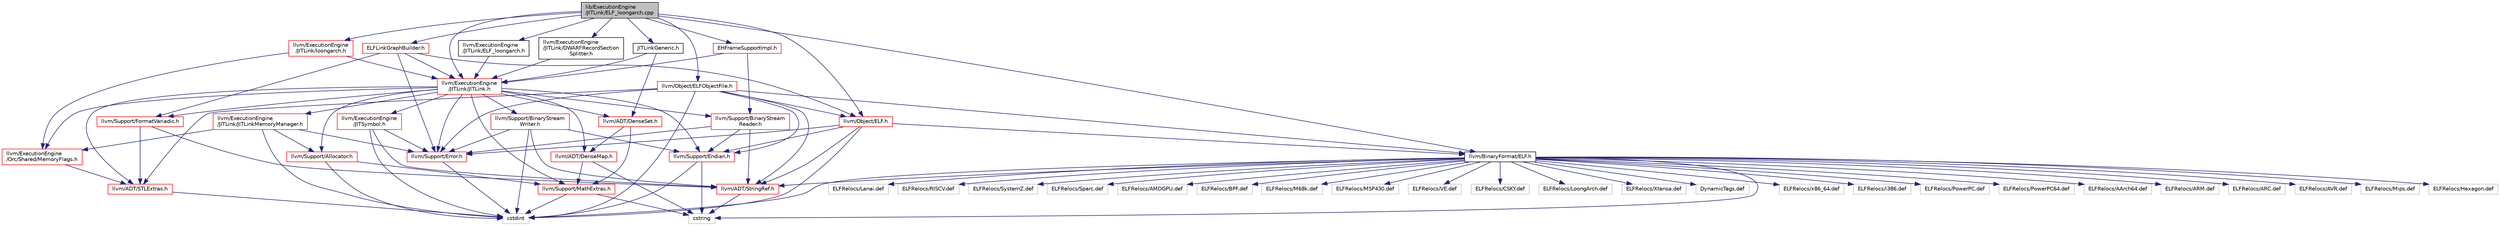 digraph "lib/ExecutionEngine/JITLink/ELF_loongarch.cpp"
{
 // LATEX_PDF_SIZE
  bgcolor="transparent";
  edge [fontname="Helvetica",fontsize="10",labelfontname="Helvetica",labelfontsize="10"];
  node [fontname="Helvetica",fontsize="10",shape=record];
  Node1 [label="lib/ExecutionEngine\l/JITLink/ELF_loongarch.cpp",height=0.2,width=0.4,color="black", fillcolor="grey75", style="filled", fontcolor="black",tooltip=" "];
  Node1 -> Node2 [color="midnightblue",fontsize="10",style="solid",fontname="Helvetica"];
  Node2 [label="llvm/ExecutionEngine\l/JITLink/ELF_loongarch.h",height=0.2,width=0.4,color="black",URL="$ELF__loongarch_8h.html",tooltip=" "];
  Node2 -> Node3 [color="midnightblue",fontsize="10",style="solid",fontname="Helvetica"];
  Node3 [label="llvm/ExecutionEngine\l/JITLink/JITLink.h",height=0.2,width=0.4,color="red",URL="$JITLink_8h.html",tooltip=" "];
  Node3 -> Node4 [color="midnightblue",fontsize="10",style="solid",fontname="Helvetica"];
  Node4 [label="llvm/ADT/DenseMap.h",height=0.2,width=0.4,color="red",URL="$DenseMap_8h.html",tooltip=" "];
  Node4 -> Node19 [color="midnightblue",fontsize="10",style="solid",fontname="Helvetica"];
  Node19 [label="llvm/Support/MathExtras.h",height=0.2,width=0.4,color="red",URL="$MathExtras_8h.html",tooltip=" "];
  Node19 -> Node8 [color="midnightblue",fontsize="10",style="solid",fontname="Helvetica"];
  Node8 [label="cstdint",height=0.2,width=0.4,color="grey75",tooltip=" "];
  Node19 -> Node22 [color="midnightblue",fontsize="10",style="solid",fontname="Helvetica"];
  Node22 [label="cstring",height=0.2,width=0.4,color="grey75",tooltip=" "];
  Node4 -> Node22 [color="midnightblue",fontsize="10",style="solid",fontname="Helvetica"];
  Node3 -> Node39 [color="midnightblue",fontsize="10",style="solid",fontname="Helvetica"];
  Node39 [label="llvm/ADT/DenseSet.h",height=0.2,width=0.4,color="red",URL="$DenseSet_8h.html",tooltip=" "];
  Node39 -> Node4 [color="midnightblue",fontsize="10",style="solid",fontname="Helvetica"];
  Node39 -> Node19 [color="midnightblue",fontsize="10",style="solid",fontname="Helvetica"];
  Node3 -> Node40 [color="midnightblue",fontsize="10",style="solid",fontname="Helvetica"];
  Node40 [label="llvm/ADT/STLExtras.h",height=0.2,width=0.4,color="red",URL="$STLExtras_8h.html",tooltip=" "];
  Node40 -> Node8 [color="midnightblue",fontsize="10",style="solid",fontname="Helvetica"];
  Node3 -> Node53 [color="midnightblue",fontsize="10",style="solid",fontname="Helvetica"];
  Node53 [label="llvm/ExecutionEngine\l/JITLink/JITLinkMemoryManager.h",height=0.2,width=0.4,color="red",URL="$JITLinkMemoryManager_8h.html",tooltip=" "];
  Node53 -> Node93 [color="midnightblue",fontsize="10",style="solid",fontname="Helvetica"];
  Node93 [label="llvm/ExecutionEngine\l/Orc/Shared/MemoryFlags.h",height=0.2,width=0.4,color="red",URL="$MemoryFlags_8h.html",tooltip=" "];
  Node93 -> Node40 [color="midnightblue",fontsize="10",style="solid",fontname="Helvetica"];
  Node53 -> Node95 [color="midnightblue",fontsize="10",style="solid",fontname="Helvetica"];
  Node95 [label="llvm/Support/Allocator.h",height=0.2,width=0.4,color="red",URL="$Allocator_8h.html",tooltip=" "];
  Node95 -> Node19 [color="midnightblue",fontsize="10",style="solid",fontname="Helvetica"];
  Node95 -> Node8 [color="midnightblue",fontsize="10",style="solid",fontname="Helvetica"];
  Node53 -> Node68 [color="midnightblue",fontsize="10",style="solid",fontname="Helvetica"];
  Node68 [label="llvm/Support/Error.h",height=0.2,width=0.4,color="red",URL="$Support_2Error_8h.html",tooltip=" "];
  Node68 -> Node8 [color="midnightblue",fontsize="10",style="solid",fontname="Helvetica"];
  Node53 -> Node8 [color="midnightblue",fontsize="10",style="solid",fontname="Helvetica"];
  Node3 -> Node109 [color="midnightblue",fontsize="10",style="solid",fontname="Helvetica"];
  Node109 [label="llvm/ExecutionEngine\l/JITSymbol.h",height=0.2,width=0.4,color="red",URL="$JITSymbol_8h.html",tooltip=" "];
  Node109 -> Node8 [color="midnightblue",fontsize="10",style="solid",fontname="Helvetica"];
  Node109 -> Node65 [color="midnightblue",fontsize="10",style="solid",fontname="Helvetica"];
  Node65 [label="llvm/ADT/StringRef.h",height=0.2,width=0.4,color="red",URL="$StringRef_8h.html",tooltip=" "];
  Node65 -> Node22 [color="midnightblue",fontsize="10",style="solid",fontname="Helvetica"];
  Node109 -> Node68 [color="midnightblue",fontsize="10",style="solid",fontname="Helvetica"];
  Node3 -> Node93 [color="midnightblue",fontsize="10",style="solid",fontname="Helvetica"];
  Node3 -> Node95 [color="midnightblue",fontsize="10",style="solid",fontname="Helvetica"];
  Node3 -> Node112 [color="midnightblue",fontsize="10",style="solid",fontname="Helvetica"];
  Node112 [label="llvm/Support/BinaryStream\lReader.h",height=0.2,width=0.4,color="red",URL="$BinaryStreamReader_8h.html",tooltip=" "];
  Node112 -> Node65 [color="midnightblue",fontsize="10",style="solid",fontname="Helvetica"];
  Node112 -> Node117 [color="midnightblue",fontsize="10",style="solid",fontname="Helvetica"];
  Node117 [label="llvm/Support/Endian.h",height=0.2,width=0.4,color="red",URL="$Endian_8h.html",tooltip=" "];
  Node117 -> Node8 [color="midnightblue",fontsize="10",style="solid",fontname="Helvetica"];
  Node117 -> Node22 [color="midnightblue",fontsize="10",style="solid",fontname="Helvetica"];
  Node112 -> Node68 [color="midnightblue",fontsize="10",style="solid",fontname="Helvetica"];
  Node3 -> Node119 [color="midnightblue",fontsize="10",style="solid",fontname="Helvetica"];
  Node119 [label="llvm/Support/BinaryStream\lWriter.h",height=0.2,width=0.4,color="red",URL="$BinaryStreamWriter_8h.html",tooltip=" "];
  Node119 -> Node65 [color="midnightblue",fontsize="10",style="solid",fontname="Helvetica"];
  Node119 -> Node117 [color="midnightblue",fontsize="10",style="solid",fontname="Helvetica"];
  Node119 -> Node68 [color="midnightblue",fontsize="10",style="solid",fontname="Helvetica"];
  Node119 -> Node8 [color="midnightblue",fontsize="10",style="solid",fontname="Helvetica"];
  Node3 -> Node117 [color="midnightblue",fontsize="10",style="solid",fontname="Helvetica"];
  Node3 -> Node68 [color="midnightblue",fontsize="10",style="solid",fontname="Helvetica"];
  Node3 -> Node85 [color="midnightblue",fontsize="10",style="solid",fontname="Helvetica"];
  Node85 [label="llvm/Support/FormatVariadic.h",height=0.2,width=0.4,color="red",URL="$FormatVariadic_8h.html",tooltip=" "];
  Node85 -> Node40 [color="midnightblue",fontsize="10",style="solid",fontname="Helvetica"];
  Node85 -> Node65 [color="midnightblue",fontsize="10",style="solid",fontname="Helvetica"];
  Node3 -> Node19 [color="midnightblue",fontsize="10",style="solid",fontname="Helvetica"];
  Node1 -> Node126 [color="midnightblue",fontsize="10",style="solid",fontname="Helvetica"];
  Node126 [label="llvm/BinaryFormat/ELF.h",height=0.2,width=0.4,color="black",URL="$BinaryFormat_2ELF_8h.html",tooltip=" "];
  Node126 -> Node65 [color="midnightblue",fontsize="10",style="solid",fontname="Helvetica"];
  Node126 -> Node8 [color="midnightblue",fontsize="10",style="solid",fontname="Helvetica"];
  Node126 -> Node22 [color="midnightblue",fontsize="10",style="solid",fontname="Helvetica"];
  Node126 -> Node127 [color="midnightblue",fontsize="10",style="solid",fontname="Helvetica"];
  Node127 [label="ELFRelocs/x86_64.def",height=0.2,width=0.4,color="grey75",tooltip=" "];
  Node126 -> Node128 [color="midnightblue",fontsize="10",style="solid",fontname="Helvetica"];
  Node128 [label="ELFRelocs/i386.def",height=0.2,width=0.4,color="grey75",tooltip=" "];
  Node126 -> Node129 [color="midnightblue",fontsize="10",style="solid",fontname="Helvetica"];
  Node129 [label="ELFRelocs/PowerPC.def",height=0.2,width=0.4,color="grey75",tooltip=" "];
  Node126 -> Node130 [color="midnightblue",fontsize="10",style="solid",fontname="Helvetica"];
  Node130 [label="ELFRelocs/PowerPC64.def",height=0.2,width=0.4,color="grey75",tooltip=" "];
  Node126 -> Node131 [color="midnightblue",fontsize="10",style="solid",fontname="Helvetica"];
  Node131 [label="ELFRelocs/AArch64.def",height=0.2,width=0.4,color="grey75",tooltip=" "];
  Node126 -> Node132 [color="midnightblue",fontsize="10",style="solid",fontname="Helvetica"];
  Node132 [label="ELFRelocs/ARM.def",height=0.2,width=0.4,color="grey75",tooltip=" "];
  Node126 -> Node133 [color="midnightblue",fontsize="10",style="solid",fontname="Helvetica"];
  Node133 [label="ELFRelocs/ARC.def",height=0.2,width=0.4,color="grey75",tooltip=" "];
  Node126 -> Node134 [color="midnightblue",fontsize="10",style="solid",fontname="Helvetica"];
  Node134 [label="ELFRelocs/AVR.def",height=0.2,width=0.4,color="grey75",tooltip=" "];
  Node126 -> Node135 [color="midnightblue",fontsize="10",style="solid",fontname="Helvetica"];
  Node135 [label="ELFRelocs/Mips.def",height=0.2,width=0.4,color="grey75",tooltip=" "];
  Node126 -> Node136 [color="midnightblue",fontsize="10",style="solid",fontname="Helvetica"];
  Node136 [label="ELFRelocs/Hexagon.def",height=0.2,width=0.4,color="grey75",tooltip=" "];
  Node126 -> Node137 [color="midnightblue",fontsize="10",style="solid",fontname="Helvetica"];
  Node137 [label="ELFRelocs/Lanai.def",height=0.2,width=0.4,color="grey75",tooltip=" "];
  Node126 -> Node138 [color="midnightblue",fontsize="10",style="solid",fontname="Helvetica"];
  Node138 [label="ELFRelocs/RISCV.def",height=0.2,width=0.4,color="grey75",tooltip=" "];
  Node126 -> Node139 [color="midnightblue",fontsize="10",style="solid",fontname="Helvetica"];
  Node139 [label="ELFRelocs/SystemZ.def",height=0.2,width=0.4,color="grey75",tooltip=" "];
  Node126 -> Node140 [color="midnightblue",fontsize="10",style="solid",fontname="Helvetica"];
  Node140 [label="ELFRelocs/Sparc.def",height=0.2,width=0.4,color="grey75",tooltip=" "];
  Node126 -> Node141 [color="midnightblue",fontsize="10",style="solid",fontname="Helvetica"];
  Node141 [label="ELFRelocs/AMDGPU.def",height=0.2,width=0.4,color="grey75",tooltip=" "];
  Node126 -> Node142 [color="midnightblue",fontsize="10",style="solid",fontname="Helvetica"];
  Node142 [label="ELFRelocs/BPF.def",height=0.2,width=0.4,color="grey75",tooltip=" "];
  Node126 -> Node143 [color="midnightblue",fontsize="10",style="solid",fontname="Helvetica"];
  Node143 [label="ELFRelocs/M68k.def",height=0.2,width=0.4,color="grey75",tooltip=" "];
  Node126 -> Node144 [color="midnightblue",fontsize="10",style="solid",fontname="Helvetica"];
  Node144 [label="ELFRelocs/MSP430.def",height=0.2,width=0.4,color="grey75",tooltip=" "];
  Node126 -> Node145 [color="midnightblue",fontsize="10",style="solid",fontname="Helvetica"];
  Node145 [label="ELFRelocs/VE.def",height=0.2,width=0.4,color="grey75",tooltip=" "];
  Node126 -> Node146 [color="midnightblue",fontsize="10",style="solid",fontname="Helvetica"];
  Node146 [label="ELFRelocs/CSKY.def",height=0.2,width=0.4,color="grey75",tooltip=" "];
  Node126 -> Node147 [color="midnightblue",fontsize="10",style="solid",fontname="Helvetica"];
  Node147 [label="ELFRelocs/LoongArch.def",height=0.2,width=0.4,color="grey75",tooltip=" "];
  Node126 -> Node148 [color="midnightblue",fontsize="10",style="solid",fontname="Helvetica"];
  Node148 [label="ELFRelocs/Xtensa.def",height=0.2,width=0.4,color="grey75",tooltip=" "];
  Node126 -> Node149 [color="midnightblue",fontsize="10",style="solid",fontname="Helvetica"];
  Node149 [label="DynamicTags.def",height=0.2,width=0.4,color="grey75",tooltip=" "];
  Node1 -> Node150 [color="midnightblue",fontsize="10",style="solid",fontname="Helvetica"];
  Node150 [label="llvm/ExecutionEngine\l/JITLink/DWARFRecordSection\lSplitter.h",height=0.2,width=0.4,color="black",URL="$DWARFRecordSectionSplitter_8h.html",tooltip=" "];
  Node150 -> Node3 [color="midnightblue",fontsize="10",style="solid",fontname="Helvetica"];
  Node1 -> Node3 [color="midnightblue",fontsize="10",style="solid",fontname="Helvetica"];
  Node1 -> Node151 [color="midnightblue",fontsize="10",style="solid",fontname="Helvetica"];
  Node151 [label="llvm/ExecutionEngine\l/JITLink/loongarch.h",height=0.2,width=0.4,color="red",URL="$loongarch_8h.html",tooltip=" "];
  Node151 -> Node3 [color="midnightblue",fontsize="10",style="solid",fontname="Helvetica"];
  Node151 -> Node93 [color="midnightblue",fontsize="10",style="solid",fontname="Helvetica"];
  Node1 -> Node153 [color="midnightblue",fontsize="10",style="solid",fontname="Helvetica"];
  Node153 [label="llvm/Object/ELF.h",height=0.2,width=0.4,color="red",URL="$Object_2ELF_8h.html",tooltip=" "];
  Node153 -> Node65 [color="midnightblue",fontsize="10",style="solid",fontname="Helvetica"];
  Node153 -> Node126 [color="midnightblue",fontsize="10",style="solid",fontname="Helvetica"];
  Node153 -> Node117 [color="midnightblue",fontsize="10",style="solid",fontname="Helvetica"];
  Node153 -> Node68 [color="midnightblue",fontsize="10",style="solid",fontname="Helvetica"];
  Node153 -> Node8 [color="midnightblue",fontsize="10",style="solid",fontname="Helvetica"];
  Node1 -> Node156 [color="midnightblue",fontsize="10",style="solid",fontname="Helvetica"];
  Node156 [label="llvm/Object/ELFObjectFile.h",height=0.2,width=0.4,color="red",URL="$ELFObjectFile_8h.html",tooltip=" "];
  Node156 -> Node40 [color="midnightblue",fontsize="10",style="solid",fontname="Helvetica"];
  Node156 -> Node65 [color="midnightblue",fontsize="10",style="solid",fontname="Helvetica"];
  Node156 -> Node126 [color="midnightblue",fontsize="10",style="solid",fontname="Helvetica"];
  Node156 -> Node153 [color="midnightblue",fontsize="10",style="solid",fontname="Helvetica"];
  Node156 -> Node117 [color="midnightblue",fontsize="10",style="solid",fontname="Helvetica"];
  Node156 -> Node68 [color="midnightblue",fontsize="10",style="solid",fontname="Helvetica"];
  Node156 -> Node8 [color="midnightblue",fontsize="10",style="solid",fontname="Helvetica"];
  Node1 -> Node172 [color="midnightblue",fontsize="10",style="solid",fontname="Helvetica"];
  Node172 [label="EHFrameSupportImpl.h",height=0.2,width=0.4,color="red",URL="$EHFrameSupportImpl_8h.html",tooltip=" "];
  Node172 -> Node3 [color="midnightblue",fontsize="10",style="solid",fontname="Helvetica"];
  Node172 -> Node112 [color="midnightblue",fontsize="10",style="solid",fontname="Helvetica"];
  Node1 -> Node174 [color="midnightblue",fontsize="10",style="solid",fontname="Helvetica"];
  Node174 [label="ELFLinkGraphBuilder.h",height=0.2,width=0.4,color="red",URL="$ELFLinkGraphBuilder_8h.html",tooltip=" "];
  Node174 -> Node3 [color="midnightblue",fontsize="10",style="solid",fontname="Helvetica"];
  Node174 -> Node153 [color="midnightblue",fontsize="10",style="solid",fontname="Helvetica"];
  Node174 -> Node68 [color="midnightblue",fontsize="10",style="solid",fontname="Helvetica"];
  Node174 -> Node85 [color="midnightblue",fontsize="10",style="solid",fontname="Helvetica"];
  Node1 -> Node175 [color="midnightblue",fontsize="10",style="solid",fontname="Helvetica"];
  Node175 [label="JITLinkGeneric.h",height=0.2,width=0.4,color="black",URL="$JITLinkGeneric_8h.html",tooltip=" "];
  Node175 -> Node39 [color="midnightblue",fontsize="10",style="solid",fontname="Helvetica"];
  Node175 -> Node3 [color="midnightblue",fontsize="10",style="solid",fontname="Helvetica"];
}
